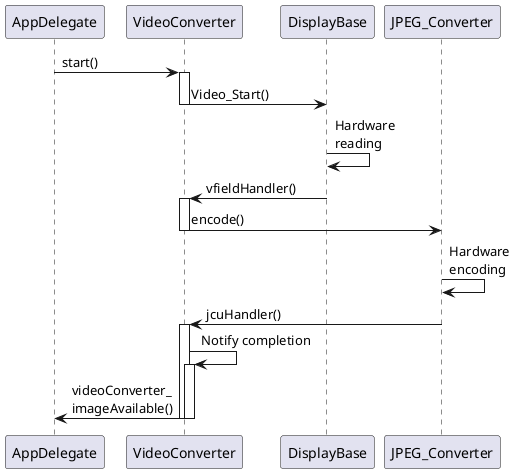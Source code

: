 @startuml
skinparam defaultFontName SF Mono

AppDelegate -> VideoConverter: start()
activate VideoConverter
VideoConverter -> DisplayBase: Video_Start()
deactivate VideoConverter
DisplayBase -> DisplayBase: Hardware\nreading
DisplayBase -> VideoConverter: vfieldHandler()
activate VideoConverter
VideoConverter -> JPEG_Converter: encode()
deactivate VideoConverter
JPEG_Converter -> JPEG_Converter: Hardware\nencoding
JPEG_Converter -> VideoConverter: jcuHandler()
activate VideoConverter
VideoConverter -> VideoConverter: Notify completion
activate VideoConverter
VideoConverter -> AppDelegate: videoConverter_\nimageAvailable()
deactivate VideoConverter
deactivate VideoConverter

@enduml
